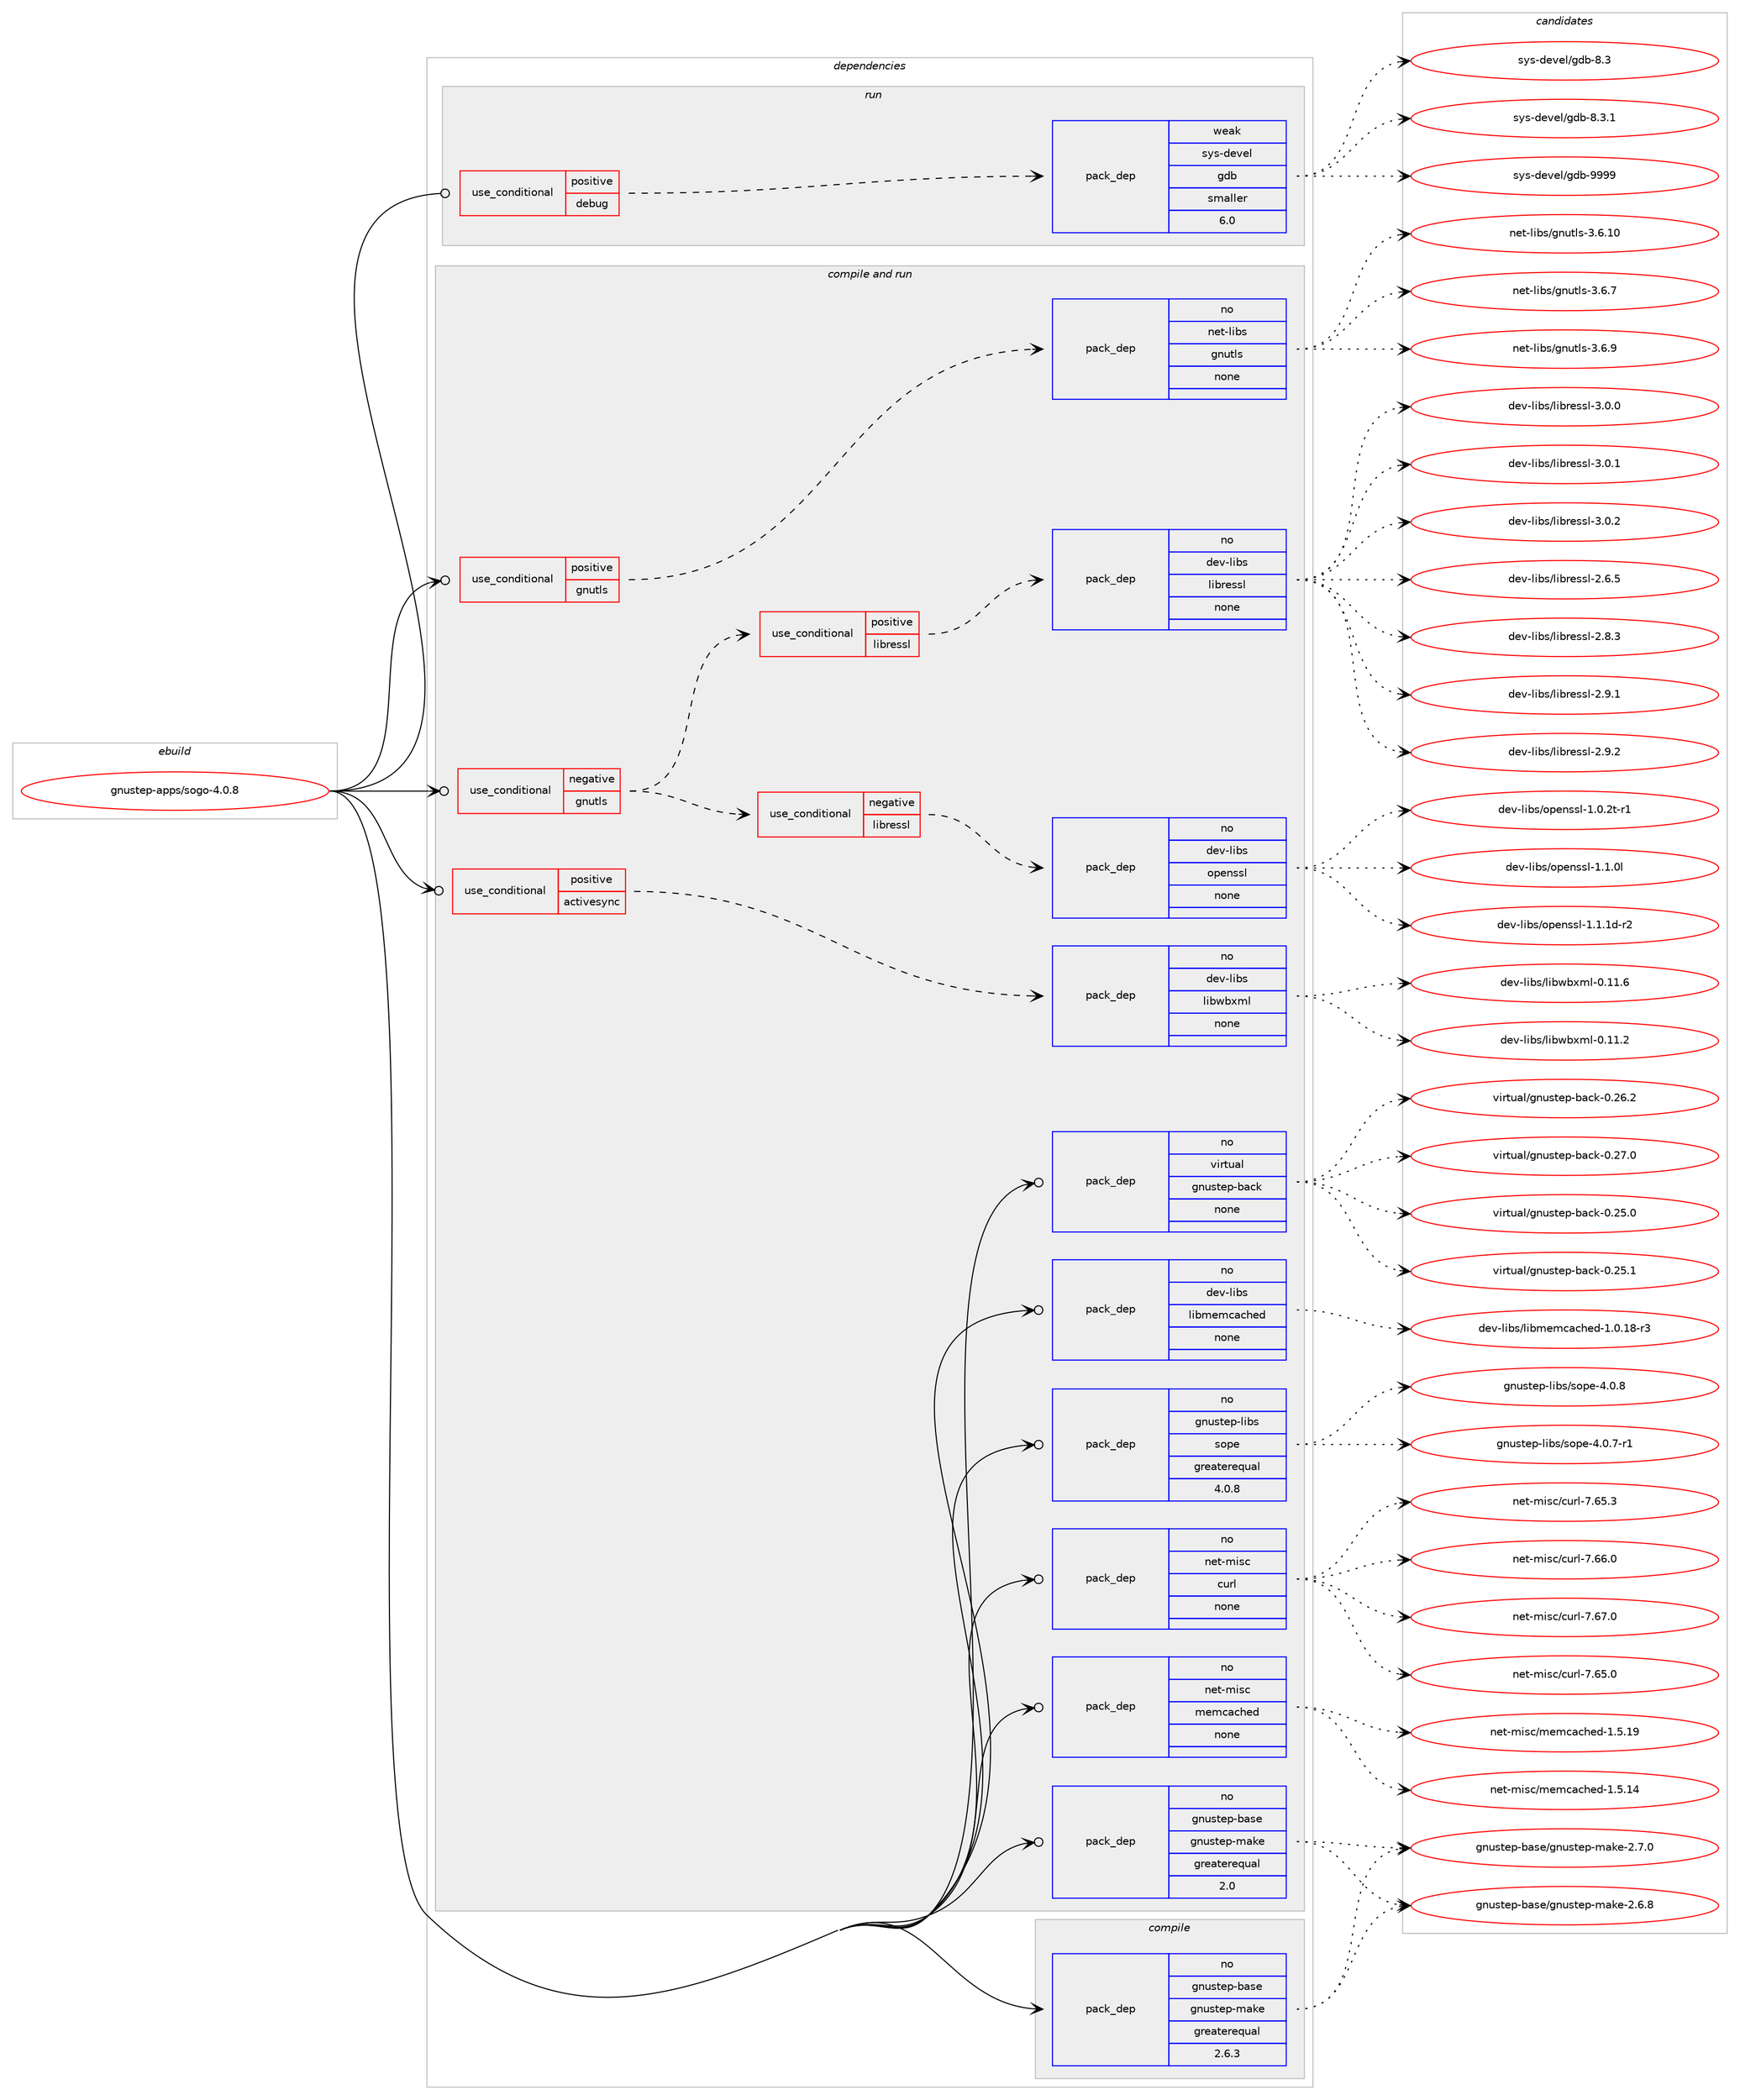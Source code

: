 digraph prolog {

# *************
# Graph options
# *************

newrank=true;
concentrate=true;
compound=true;
graph [rankdir=LR,fontname=Helvetica,fontsize=10,ranksep=1.5];#, ranksep=2.5, nodesep=0.2];
edge  [arrowhead=vee];
node  [fontname=Helvetica,fontsize=10];

# **********
# The ebuild
# **********

subgraph cluster_leftcol {
color=gray;
rank=same;
label=<<i>ebuild</i>>;
id [label="gnustep-apps/sogo-4.0.8", color=red, width=4, href="../gnustep-apps/sogo-4.0.8.svg"];
}

# ****************
# The dependencies
# ****************

subgraph cluster_midcol {
color=gray;
label=<<i>dependencies</i>>;
subgraph cluster_compile {
fillcolor="#eeeeee";
style=filled;
label=<<i>compile</i>>;
subgraph pack551312 {
dependency750109 [label=<<TABLE BORDER="0" CELLBORDER="1" CELLSPACING="0" CELLPADDING="4" WIDTH="220"><TR><TD ROWSPAN="6" CELLPADDING="30">pack_dep</TD></TR><TR><TD WIDTH="110">no</TD></TR><TR><TD>gnustep-base</TD></TR><TR><TD>gnustep-make</TD></TR><TR><TD>greaterequal</TD></TR><TR><TD>2.6.3</TD></TR></TABLE>>, shape=none, color=blue];
}
id:e -> dependency750109:w [weight=20,style="solid",arrowhead="vee"];
}
subgraph cluster_compileandrun {
fillcolor="#eeeeee";
style=filled;
label=<<i>compile and run</i>>;
subgraph cond186151 {
dependency750110 [label=<<TABLE BORDER="0" CELLBORDER="1" CELLSPACING="0" CELLPADDING="4"><TR><TD ROWSPAN="3" CELLPADDING="10">use_conditional</TD></TR><TR><TD>negative</TD></TR><TR><TD>gnutls</TD></TR></TABLE>>, shape=none, color=red];
subgraph cond186152 {
dependency750111 [label=<<TABLE BORDER="0" CELLBORDER="1" CELLSPACING="0" CELLPADDING="4"><TR><TD ROWSPAN="3" CELLPADDING="10">use_conditional</TD></TR><TR><TD>negative</TD></TR><TR><TD>libressl</TD></TR></TABLE>>, shape=none, color=red];
subgraph pack551313 {
dependency750112 [label=<<TABLE BORDER="0" CELLBORDER="1" CELLSPACING="0" CELLPADDING="4" WIDTH="220"><TR><TD ROWSPAN="6" CELLPADDING="30">pack_dep</TD></TR><TR><TD WIDTH="110">no</TD></TR><TR><TD>dev-libs</TD></TR><TR><TD>openssl</TD></TR><TR><TD>none</TD></TR><TR><TD></TD></TR></TABLE>>, shape=none, color=blue];
}
dependency750111:e -> dependency750112:w [weight=20,style="dashed",arrowhead="vee"];
}
dependency750110:e -> dependency750111:w [weight=20,style="dashed",arrowhead="vee"];
subgraph cond186153 {
dependency750113 [label=<<TABLE BORDER="0" CELLBORDER="1" CELLSPACING="0" CELLPADDING="4"><TR><TD ROWSPAN="3" CELLPADDING="10">use_conditional</TD></TR><TR><TD>positive</TD></TR><TR><TD>libressl</TD></TR></TABLE>>, shape=none, color=red];
subgraph pack551314 {
dependency750114 [label=<<TABLE BORDER="0" CELLBORDER="1" CELLSPACING="0" CELLPADDING="4" WIDTH="220"><TR><TD ROWSPAN="6" CELLPADDING="30">pack_dep</TD></TR><TR><TD WIDTH="110">no</TD></TR><TR><TD>dev-libs</TD></TR><TR><TD>libressl</TD></TR><TR><TD>none</TD></TR><TR><TD></TD></TR></TABLE>>, shape=none, color=blue];
}
dependency750113:e -> dependency750114:w [weight=20,style="dashed",arrowhead="vee"];
}
dependency750110:e -> dependency750113:w [weight=20,style="dashed",arrowhead="vee"];
}
id:e -> dependency750110:w [weight=20,style="solid",arrowhead="odotvee"];
subgraph cond186154 {
dependency750115 [label=<<TABLE BORDER="0" CELLBORDER="1" CELLSPACING="0" CELLPADDING="4"><TR><TD ROWSPAN="3" CELLPADDING="10">use_conditional</TD></TR><TR><TD>positive</TD></TR><TR><TD>activesync</TD></TR></TABLE>>, shape=none, color=red];
subgraph pack551315 {
dependency750116 [label=<<TABLE BORDER="0" CELLBORDER="1" CELLSPACING="0" CELLPADDING="4" WIDTH="220"><TR><TD ROWSPAN="6" CELLPADDING="30">pack_dep</TD></TR><TR><TD WIDTH="110">no</TD></TR><TR><TD>dev-libs</TD></TR><TR><TD>libwbxml</TD></TR><TR><TD>none</TD></TR><TR><TD></TD></TR></TABLE>>, shape=none, color=blue];
}
dependency750115:e -> dependency750116:w [weight=20,style="dashed",arrowhead="vee"];
}
id:e -> dependency750115:w [weight=20,style="solid",arrowhead="odotvee"];
subgraph cond186155 {
dependency750117 [label=<<TABLE BORDER="0" CELLBORDER="1" CELLSPACING="0" CELLPADDING="4"><TR><TD ROWSPAN="3" CELLPADDING="10">use_conditional</TD></TR><TR><TD>positive</TD></TR><TR><TD>gnutls</TD></TR></TABLE>>, shape=none, color=red];
subgraph pack551316 {
dependency750118 [label=<<TABLE BORDER="0" CELLBORDER="1" CELLSPACING="0" CELLPADDING="4" WIDTH="220"><TR><TD ROWSPAN="6" CELLPADDING="30">pack_dep</TD></TR><TR><TD WIDTH="110">no</TD></TR><TR><TD>net-libs</TD></TR><TR><TD>gnutls</TD></TR><TR><TD>none</TD></TR><TR><TD></TD></TR></TABLE>>, shape=none, color=blue];
}
dependency750117:e -> dependency750118:w [weight=20,style="dashed",arrowhead="vee"];
}
id:e -> dependency750117:w [weight=20,style="solid",arrowhead="odotvee"];
subgraph pack551317 {
dependency750119 [label=<<TABLE BORDER="0" CELLBORDER="1" CELLSPACING="0" CELLPADDING="4" WIDTH="220"><TR><TD ROWSPAN="6" CELLPADDING="30">pack_dep</TD></TR><TR><TD WIDTH="110">no</TD></TR><TR><TD>dev-libs</TD></TR><TR><TD>libmemcached</TD></TR><TR><TD>none</TD></TR><TR><TD></TD></TR></TABLE>>, shape=none, color=blue];
}
id:e -> dependency750119:w [weight=20,style="solid",arrowhead="odotvee"];
subgraph pack551318 {
dependency750120 [label=<<TABLE BORDER="0" CELLBORDER="1" CELLSPACING="0" CELLPADDING="4" WIDTH="220"><TR><TD ROWSPAN="6" CELLPADDING="30">pack_dep</TD></TR><TR><TD WIDTH="110">no</TD></TR><TR><TD>gnustep-base</TD></TR><TR><TD>gnustep-make</TD></TR><TR><TD>greaterequal</TD></TR><TR><TD>2.0</TD></TR></TABLE>>, shape=none, color=blue];
}
id:e -> dependency750120:w [weight=20,style="solid",arrowhead="odotvee"];
subgraph pack551319 {
dependency750121 [label=<<TABLE BORDER="0" CELLBORDER="1" CELLSPACING="0" CELLPADDING="4" WIDTH="220"><TR><TD ROWSPAN="6" CELLPADDING="30">pack_dep</TD></TR><TR><TD WIDTH="110">no</TD></TR><TR><TD>gnustep-libs</TD></TR><TR><TD>sope</TD></TR><TR><TD>greaterequal</TD></TR><TR><TD>4.0.8</TD></TR></TABLE>>, shape=none, color=blue];
}
id:e -> dependency750121:w [weight=20,style="solid",arrowhead="odotvee"];
subgraph pack551320 {
dependency750122 [label=<<TABLE BORDER="0" CELLBORDER="1" CELLSPACING="0" CELLPADDING="4" WIDTH="220"><TR><TD ROWSPAN="6" CELLPADDING="30">pack_dep</TD></TR><TR><TD WIDTH="110">no</TD></TR><TR><TD>net-misc</TD></TR><TR><TD>curl</TD></TR><TR><TD>none</TD></TR><TR><TD></TD></TR></TABLE>>, shape=none, color=blue];
}
id:e -> dependency750122:w [weight=20,style="solid",arrowhead="odotvee"];
subgraph pack551321 {
dependency750123 [label=<<TABLE BORDER="0" CELLBORDER="1" CELLSPACING="0" CELLPADDING="4" WIDTH="220"><TR><TD ROWSPAN="6" CELLPADDING="30">pack_dep</TD></TR><TR><TD WIDTH="110">no</TD></TR><TR><TD>net-misc</TD></TR><TR><TD>memcached</TD></TR><TR><TD>none</TD></TR><TR><TD></TD></TR></TABLE>>, shape=none, color=blue];
}
id:e -> dependency750123:w [weight=20,style="solid",arrowhead="odotvee"];
subgraph pack551322 {
dependency750124 [label=<<TABLE BORDER="0" CELLBORDER="1" CELLSPACING="0" CELLPADDING="4" WIDTH="220"><TR><TD ROWSPAN="6" CELLPADDING="30">pack_dep</TD></TR><TR><TD WIDTH="110">no</TD></TR><TR><TD>virtual</TD></TR><TR><TD>gnustep-back</TD></TR><TR><TD>none</TD></TR><TR><TD></TD></TR></TABLE>>, shape=none, color=blue];
}
id:e -> dependency750124:w [weight=20,style="solid",arrowhead="odotvee"];
}
subgraph cluster_run {
fillcolor="#eeeeee";
style=filled;
label=<<i>run</i>>;
subgraph cond186156 {
dependency750125 [label=<<TABLE BORDER="0" CELLBORDER="1" CELLSPACING="0" CELLPADDING="4"><TR><TD ROWSPAN="3" CELLPADDING="10">use_conditional</TD></TR><TR><TD>positive</TD></TR><TR><TD>debug</TD></TR></TABLE>>, shape=none, color=red];
subgraph pack551323 {
dependency750126 [label=<<TABLE BORDER="0" CELLBORDER="1" CELLSPACING="0" CELLPADDING="4" WIDTH="220"><TR><TD ROWSPAN="6" CELLPADDING="30">pack_dep</TD></TR><TR><TD WIDTH="110">weak</TD></TR><TR><TD>sys-devel</TD></TR><TR><TD>gdb</TD></TR><TR><TD>smaller</TD></TR><TR><TD>6.0</TD></TR></TABLE>>, shape=none, color=blue];
}
dependency750125:e -> dependency750126:w [weight=20,style="dashed",arrowhead="vee"];
}
id:e -> dependency750125:w [weight=20,style="solid",arrowhead="odot"];
}
}

# **************
# The candidates
# **************

subgraph cluster_choices {
rank=same;
color=gray;
label=<<i>candidates</i>>;

subgraph choice551312 {
color=black;
nodesep=1;
choice103110117115116101112459897115101471031101171151161011124510997107101455046544656 [label="gnustep-base/gnustep-make-2.6.8", color=red, width=4,href="../gnustep-base/gnustep-make-2.6.8.svg"];
choice103110117115116101112459897115101471031101171151161011124510997107101455046554648 [label="gnustep-base/gnustep-make-2.7.0", color=red, width=4,href="../gnustep-base/gnustep-make-2.7.0.svg"];
dependency750109:e -> choice103110117115116101112459897115101471031101171151161011124510997107101455046544656:w [style=dotted,weight="100"];
dependency750109:e -> choice103110117115116101112459897115101471031101171151161011124510997107101455046554648:w [style=dotted,weight="100"];
}
subgraph choice551313 {
color=black;
nodesep=1;
choice1001011184510810598115471111121011101151151084549464846501164511449 [label="dev-libs/openssl-1.0.2t-r1", color=red, width=4,href="../dev-libs/openssl-1.0.2t-r1.svg"];
choice100101118451081059811547111112101110115115108454946494648108 [label="dev-libs/openssl-1.1.0l", color=red, width=4,href="../dev-libs/openssl-1.1.0l.svg"];
choice1001011184510810598115471111121011101151151084549464946491004511450 [label="dev-libs/openssl-1.1.1d-r2", color=red, width=4,href="../dev-libs/openssl-1.1.1d-r2.svg"];
dependency750112:e -> choice1001011184510810598115471111121011101151151084549464846501164511449:w [style=dotted,weight="100"];
dependency750112:e -> choice100101118451081059811547111112101110115115108454946494648108:w [style=dotted,weight="100"];
dependency750112:e -> choice1001011184510810598115471111121011101151151084549464946491004511450:w [style=dotted,weight="100"];
}
subgraph choice551314 {
color=black;
nodesep=1;
choice10010111845108105981154710810598114101115115108455046544653 [label="dev-libs/libressl-2.6.5", color=red, width=4,href="../dev-libs/libressl-2.6.5.svg"];
choice10010111845108105981154710810598114101115115108455046564651 [label="dev-libs/libressl-2.8.3", color=red, width=4,href="../dev-libs/libressl-2.8.3.svg"];
choice10010111845108105981154710810598114101115115108455046574649 [label="dev-libs/libressl-2.9.1", color=red, width=4,href="../dev-libs/libressl-2.9.1.svg"];
choice10010111845108105981154710810598114101115115108455046574650 [label="dev-libs/libressl-2.9.2", color=red, width=4,href="../dev-libs/libressl-2.9.2.svg"];
choice10010111845108105981154710810598114101115115108455146484648 [label="dev-libs/libressl-3.0.0", color=red, width=4,href="../dev-libs/libressl-3.0.0.svg"];
choice10010111845108105981154710810598114101115115108455146484649 [label="dev-libs/libressl-3.0.1", color=red, width=4,href="../dev-libs/libressl-3.0.1.svg"];
choice10010111845108105981154710810598114101115115108455146484650 [label="dev-libs/libressl-3.0.2", color=red, width=4,href="../dev-libs/libressl-3.0.2.svg"];
dependency750114:e -> choice10010111845108105981154710810598114101115115108455046544653:w [style=dotted,weight="100"];
dependency750114:e -> choice10010111845108105981154710810598114101115115108455046564651:w [style=dotted,weight="100"];
dependency750114:e -> choice10010111845108105981154710810598114101115115108455046574649:w [style=dotted,weight="100"];
dependency750114:e -> choice10010111845108105981154710810598114101115115108455046574650:w [style=dotted,weight="100"];
dependency750114:e -> choice10010111845108105981154710810598114101115115108455146484648:w [style=dotted,weight="100"];
dependency750114:e -> choice10010111845108105981154710810598114101115115108455146484649:w [style=dotted,weight="100"];
dependency750114:e -> choice10010111845108105981154710810598114101115115108455146484650:w [style=dotted,weight="100"];
}
subgraph choice551315 {
color=black;
nodesep=1;
choice100101118451081059811547108105981199812010910845484649494650 [label="dev-libs/libwbxml-0.11.2", color=red, width=4,href="../dev-libs/libwbxml-0.11.2.svg"];
choice100101118451081059811547108105981199812010910845484649494654 [label="dev-libs/libwbxml-0.11.6", color=red, width=4,href="../dev-libs/libwbxml-0.11.6.svg"];
dependency750116:e -> choice100101118451081059811547108105981199812010910845484649494650:w [style=dotted,weight="100"];
dependency750116:e -> choice100101118451081059811547108105981199812010910845484649494654:w [style=dotted,weight="100"];
}
subgraph choice551316 {
color=black;
nodesep=1;
choice11010111645108105981154710311011711610811545514654464948 [label="net-libs/gnutls-3.6.10", color=red, width=4,href="../net-libs/gnutls-3.6.10.svg"];
choice110101116451081059811547103110117116108115455146544655 [label="net-libs/gnutls-3.6.7", color=red, width=4,href="../net-libs/gnutls-3.6.7.svg"];
choice110101116451081059811547103110117116108115455146544657 [label="net-libs/gnutls-3.6.9", color=red, width=4,href="../net-libs/gnutls-3.6.9.svg"];
dependency750118:e -> choice11010111645108105981154710311011711610811545514654464948:w [style=dotted,weight="100"];
dependency750118:e -> choice110101116451081059811547103110117116108115455146544655:w [style=dotted,weight="100"];
dependency750118:e -> choice110101116451081059811547103110117116108115455146544657:w [style=dotted,weight="100"];
}
subgraph choice551317 {
color=black;
nodesep=1;
choice10010111845108105981154710810598109101109999799104101100454946484649564511451 [label="dev-libs/libmemcached-1.0.18-r3", color=red, width=4,href="../dev-libs/libmemcached-1.0.18-r3.svg"];
dependency750119:e -> choice10010111845108105981154710810598109101109999799104101100454946484649564511451:w [style=dotted,weight="100"];
}
subgraph choice551318 {
color=black;
nodesep=1;
choice103110117115116101112459897115101471031101171151161011124510997107101455046544656 [label="gnustep-base/gnustep-make-2.6.8", color=red, width=4,href="../gnustep-base/gnustep-make-2.6.8.svg"];
choice103110117115116101112459897115101471031101171151161011124510997107101455046554648 [label="gnustep-base/gnustep-make-2.7.0", color=red, width=4,href="../gnustep-base/gnustep-make-2.7.0.svg"];
dependency750120:e -> choice103110117115116101112459897115101471031101171151161011124510997107101455046544656:w [style=dotted,weight="100"];
dependency750120:e -> choice103110117115116101112459897115101471031101171151161011124510997107101455046554648:w [style=dotted,weight="100"];
}
subgraph choice551319 {
color=black;
nodesep=1;
choice1031101171151161011124510810598115471151111121014552464846554511449 [label="gnustep-libs/sope-4.0.7-r1", color=red, width=4,href="../gnustep-libs/sope-4.0.7-r1.svg"];
choice103110117115116101112451081059811547115111112101455246484656 [label="gnustep-libs/sope-4.0.8", color=red, width=4,href="../gnustep-libs/sope-4.0.8.svg"];
dependency750121:e -> choice1031101171151161011124510810598115471151111121014552464846554511449:w [style=dotted,weight="100"];
dependency750121:e -> choice103110117115116101112451081059811547115111112101455246484656:w [style=dotted,weight="100"];
}
subgraph choice551320 {
color=black;
nodesep=1;
choice1101011164510910511599479911711410845554654534648 [label="net-misc/curl-7.65.0", color=red, width=4,href="../net-misc/curl-7.65.0.svg"];
choice1101011164510910511599479911711410845554654534651 [label="net-misc/curl-7.65.3", color=red, width=4,href="../net-misc/curl-7.65.3.svg"];
choice1101011164510910511599479911711410845554654544648 [label="net-misc/curl-7.66.0", color=red, width=4,href="../net-misc/curl-7.66.0.svg"];
choice1101011164510910511599479911711410845554654554648 [label="net-misc/curl-7.67.0", color=red, width=4,href="../net-misc/curl-7.67.0.svg"];
dependency750122:e -> choice1101011164510910511599479911711410845554654534648:w [style=dotted,weight="100"];
dependency750122:e -> choice1101011164510910511599479911711410845554654534651:w [style=dotted,weight="100"];
dependency750122:e -> choice1101011164510910511599479911711410845554654544648:w [style=dotted,weight="100"];
dependency750122:e -> choice1101011164510910511599479911711410845554654554648:w [style=dotted,weight="100"];
}
subgraph choice551321 {
color=black;
nodesep=1;
choice11010111645109105115994710910110999979910410110045494653464952 [label="net-misc/memcached-1.5.14", color=red, width=4,href="../net-misc/memcached-1.5.14.svg"];
choice11010111645109105115994710910110999979910410110045494653464957 [label="net-misc/memcached-1.5.19", color=red, width=4,href="../net-misc/memcached-1.5.19.svg"];
dependency750123:e -> choice11010111645109105115994710910110999979910410110045494653464952:w [style=dotted,weight="100"];
dependency750123:e -> choice11010111645109105115994710910110999979910410110045494653464957:w [style=dotted,weight="100"];
}
subgraph choice551322 {
color=black;
nodesep=1;
choice11810511411611797108471031101171151161011124598979910745484650534648 [label="virtual/gnustep-back-0.25.0", color=red, width=4,href="../virtual/gnustep-back-0.25.0.svg"];
choice11810511411611797108471031101171151161011124598979910745484650534649 [label="virtual/gnustep-back-0.25.1", color=red, width=4,href="../virtual/gnustep-back-0.25.1.svg"];
choice11810511411611797108471031101171151161011124598979910745484650544650 [label="virtual/gnustep-back-0.26.2", color=red, width=4,href="../virtual/gnustep-back-0.26.2.svg"];
choice11810511411611797108471031101171151161011124598979910745484650554648 [label="virtual/gnustep-back-0.27.0", color=red, width=4,href="../virtual/gnustep-back-0.27.0.svg"];
dependency750124:e -> choice11810511411611797108471031101171151161011124598979910745484650534648:w [style=dotted,weight="100"];
dependency750124:e -> choice11810511411611797108471031101171151161011124598979910745484650534649:w [style=dotted,weight="100"];
dependency750124:e -> choice11810511411611797108471031101171151161011124598979910745484650544650:w [style=dotted,weight="100"];
dependency750124:e -> choice11810511411611797108471031101171151161011124598979910745484650554648:w [style=dotted,weight="100"];
}
subgraph choice551323 {
color=black;
nodesep=1;
choice11512111545100101118101108471031009845564651 [label="sys-devel/gdb-8.3", color=red, width=4,href="../sys-devel/gdb-8.3.svg"];
choice115121115451001011181011084710310098455646514649 [label="sys-devel/gdb-8.3.1", color=red, width=4,href="../sys-devel/gdb-8.3.1.svg"];
choice1151211154510010111810110847103100984557575757 [label="sys-devel/gdb-9999", color=red, width=4,href="../sys-devel/gdb-9999.svg"];
dependency750126:e -> choice11512111545100101118101108471031009845564651:w [style=dotted,weight="100"];
dependency750126:e -> choice115121115451001011181011084710310098455646514649:w [style=dotted,weight="100"];
dependency750126:e -> choice1151211154510010111810110847103100984557575757:w [style=dotted,weight="100"];
}
}

}
